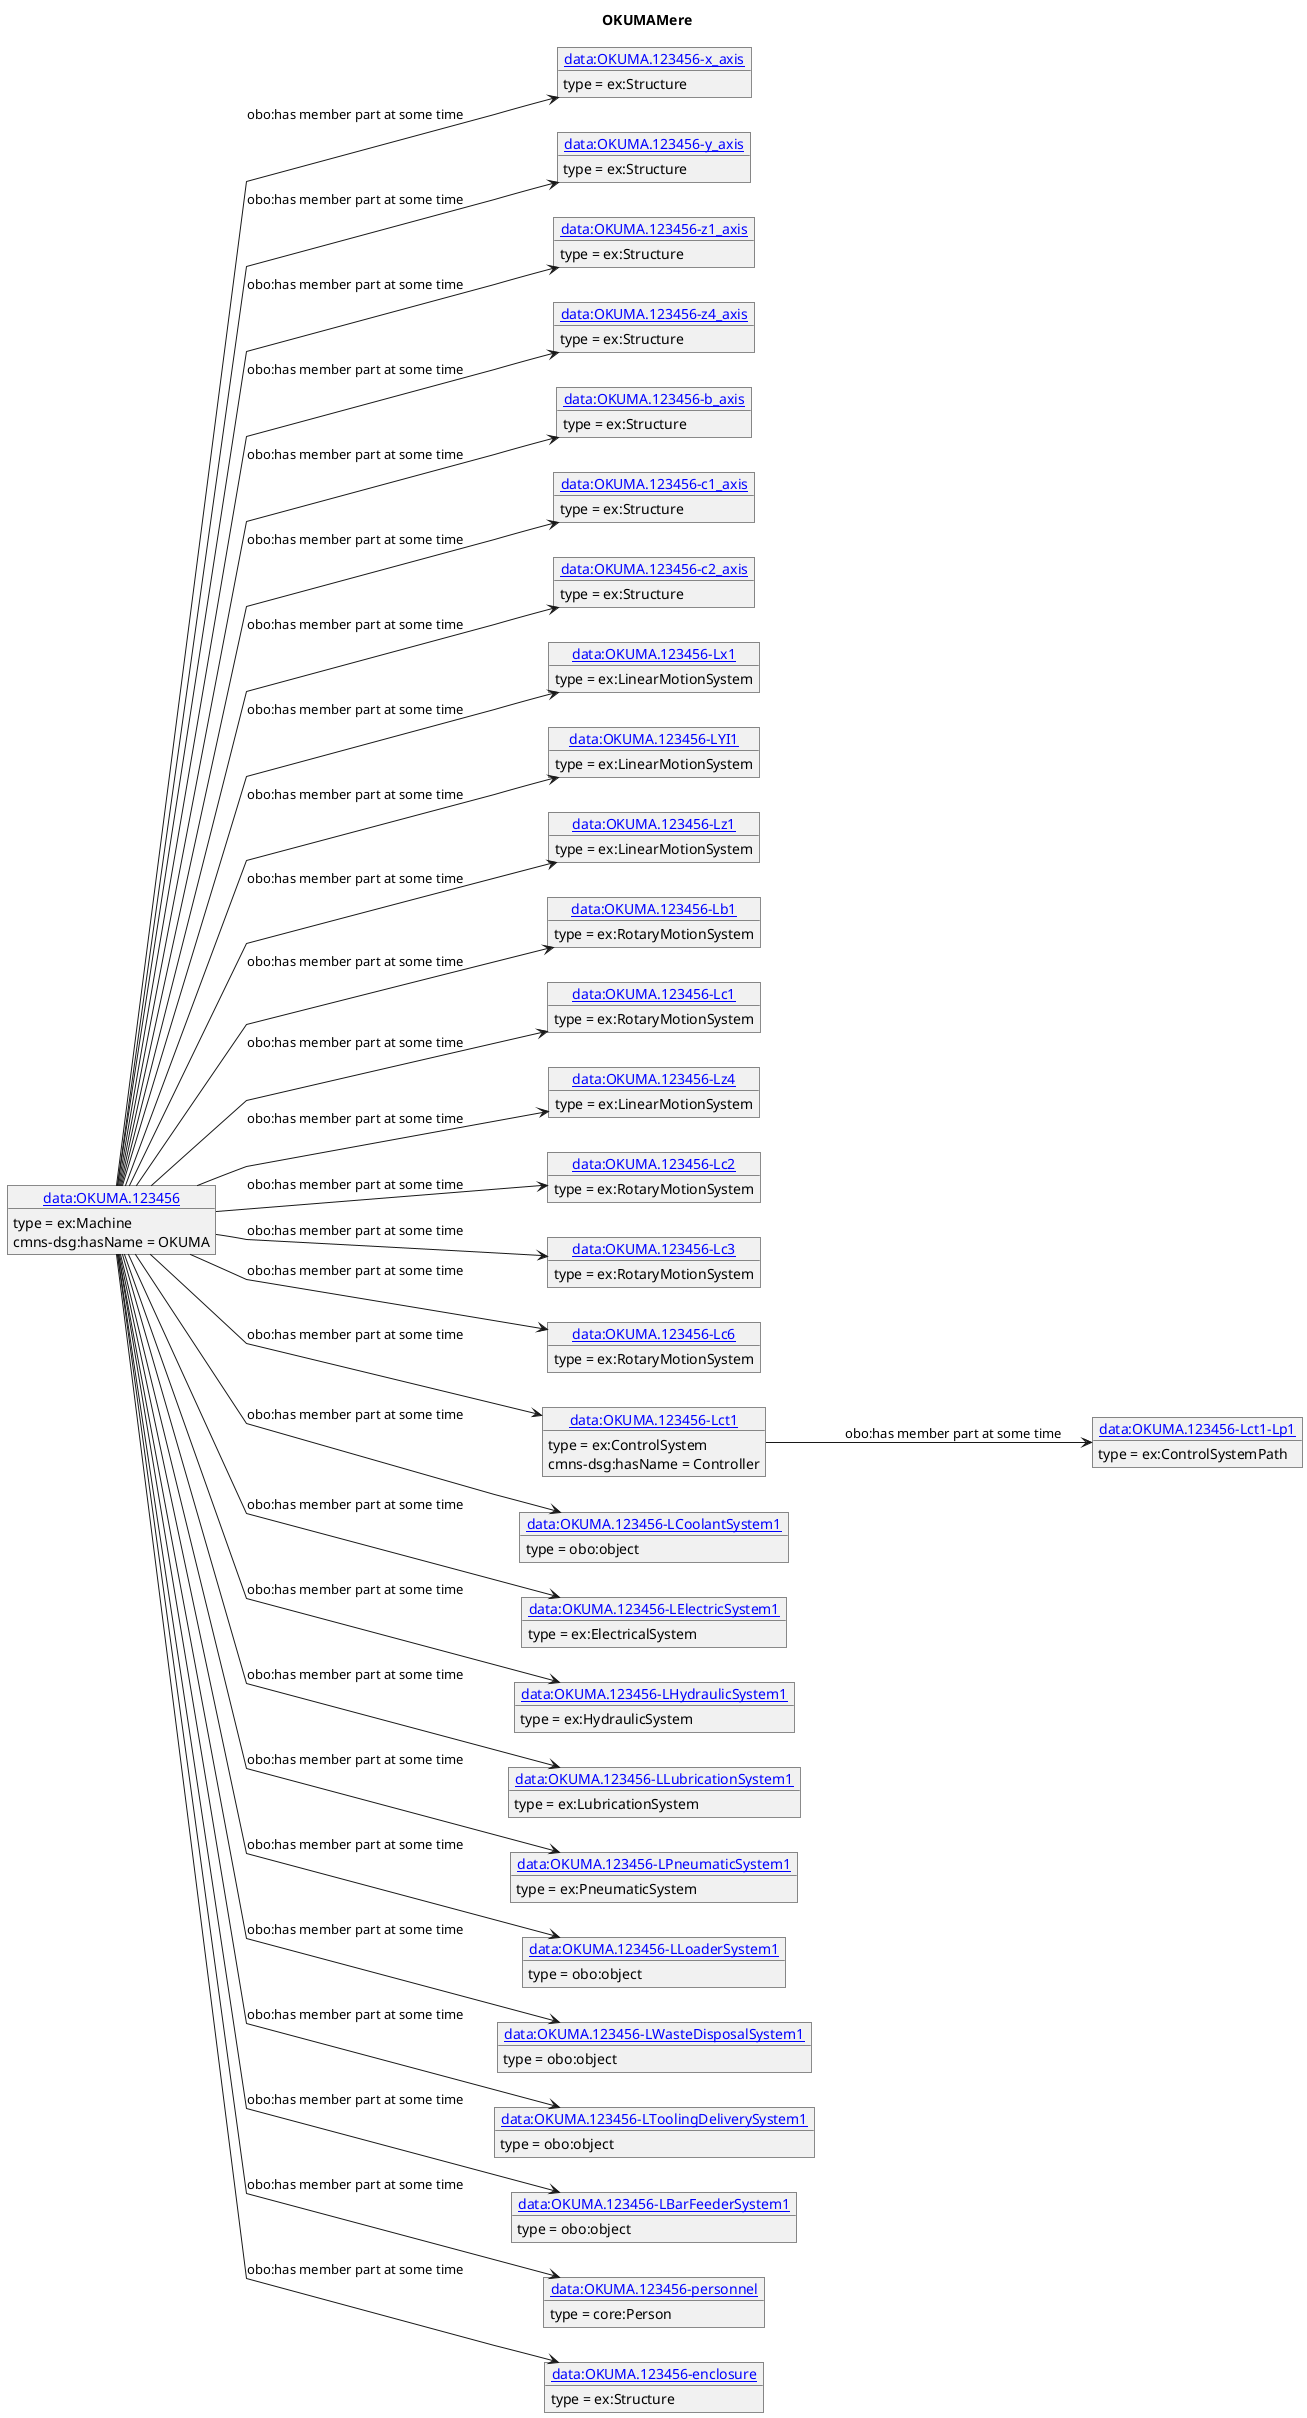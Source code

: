 @startuml
skinparam linetype polyline
left to right direction
title OKUMAMere
object "[[./OKUMA.123456.html data:OKUMA.123456]]" as o1 {
 type = ex:Machine
 }
object "[[./OKUMA.123456-x_axis.html data:OKUMA.123456-x_axis]]" as o2 {
 type = ex:Structure
 }
object "[[./OKUMA.123456-y_axis.html data:OKUMA.123456-y_axis]]" as o3 {
 type = ex:Structure
 }
object "[[./OKUMA.123456-z1_axis.html data:OKUMA.123456-z1_axis]]" as o4 {
 type = ex:Structure
 }
object "[[./OKUMA.123456-z4_axis.html data:OKUMA.123456-z4_axis]]" as o5 {
 type = ex:Structure
 }
object "[[./OKUMA.123456-b_axis.html data:OKUMA.123456-b_axis]]" as o6 {
 type = ex:Structure
 }
object "[[./OKUMA.123456-c1_axis.html data:OKUMA.123456-c1_axis]]" as o7 {
 type = ex:Structure
 }
object "[[./OKUMA.123456-c2_axis.html data:OKUMA.123456-c2_axis]]" as o8 {
 type = ex:Structure
 }
object "[[./OKUMA.123456-Lx1.html data:OKUMA.123456-Lx1]]" as o9 {
 type = ex:LinearMotionSystem
 }
object "[[./OKUMA.123456-LYI1.html data:OKUMA.123456-LYI1]]" as o10 {
 type = ex:LinearMotionSystem
 }
object "[[./OKUMA.123456-Lz1.html data:OKUMA.123456-Lz1]]" as o11 {
 type = ex:LinearMotionSystem
 }
object "[[./OKUMA.123456-Lb1.html data:OKUMA.123456-Lb1]]" as o12 {
 type = ex:RotaryMotionSystem
 }
object "[[./OKUMA.123456-Lc1.html data:OKUMA.123456-Lc1]]" as o13 {
 type = ex:RotaryMotionSystem
 }
object "[[./OKUMA.123456-Lz4.html data:OKUMA.123456-Lz4]]" as o14 {
 type = ex:LinearMotionSystem
 }
object "[[./OKUMA.123456-Lc2.html data:OKUMA.123456-Lc2]]" as o15 {
 type = ex:RotaryMotionSystem
 }
object "[[./OKUMA.123456-Lc3.html data:OKUMA.123456-Lc3]]" as o16 {
 type = ex:RotaryMotionSystem
 }
object "[[./OKUMA.123456-Lc6.html data:OKUMA.123456-Lc6]]" as o17 {
 type = ex:RotaryMotionSystem
 }
object "[[./OKUMA.123456-Lct1.html data:OKUMA.123456-Lct1]]" as o18 {
 type = ex:ControlSystem
 }
object "[[./OKUMA.123456-LCoolantSystem1.html data:OKUMA.123456-LCoolantSystem1]]" as o19 {
 type = obo:object
 }
object "[[./OKUMA.123456-LElectricSystem1.html data:OKUMA.123456-LElectricSystem1]]" as o20 {
 type = ex:ElectricalSystem
 }
object "[[./OKUMA.123456-LHydraulicSystem1.html data:OKUMA.123456-LHydraulicSystem1]]" as o21 {
 type = ex:HydraulicSystem
 }
object "[[./OKUMA.123456-LLubricationSystem1.html data:OKUMA.123456-LLubricationSystem1]]" as o22 {
 type = ex:LubricationSystem
 }
object "[[./OKUMA.123456-LPneumaticSystem1.html data:OKUMA.123456-LPneumaticSystem1]]" as o23 {
 type = ex:PneumaticSystem
 }
object "[[./OKUMA.123456-LLoaderSystem1.html data:OKUMA.123456-LLoaderSystem1]]" as o24 {
 type = obo:object
 }
object "[[./OKUMA.123456-LWasteDisposalSystem1.html data:OKUMA.123456-LWasteDisposalSystem1]]" as o25 {
 type = obo:object
 }
object "[[./OKUMA.123456-LToolingDeliverySystem1.html data:OKUMA.123456-LToolingDeliverySystem1]]" as o26 {
 type = obo:object
 }
object "[[./OKUMA.123456-LBarFeederSystem1.html data:OKUMA.123456-LBarFeederSystem1]]" as o27 {
 type = obo:object
 }
object "[[./OKUMA.123456-personnel.html data:OKUMA.123456-personnel]]" as o28 {
 type = core:Person
 }
object "[[./OKUMA.123456-enclosure.html data:OKUMA.123456-enclosure]]" as o29 {
 type = ex:Structure
 }
object "[[./OKUMA.123456-Lct1-Lp1.html data:OKUMA.123456-Lct1-Lp1]]" as o30 {
 type = ex:ControlSystemPath
 }
o1 --> o2 : obo:has member part at some time
o1 : cmns-dsg:hasName = OKUMA
o1 --> o3 : obo:has member part at some time
o1 --> o4 : obo:has member part at some time
o1 --> o5 : obo:has member part at some time
o1 --> o6 : obo:has member part at some time
o1 --> o7 : obo:has member part at some time
o1 --> o8 : obo:has member part at some time
o1 --> o9 : obo:has member part at some time
o1 --> o10 : obo:has member part at some time
o1 --> o11 : obo:has member part at some time
o1 --> o12 : obo:has member part at some time
o1 --> o13 : obo:has member part at some time
o1 --> o14 : obo:has member part at some time
o1 --> o15 : obo:has member part at some time
o1 --> o16 : obo:has member part at some time
o1 --> o17 : obo:has member part at some time
o1 --> o18 : obo:has member part at some time
o1 --> o19 : obo:has member part at some time
o1 --> o20 : obo:has member part at some time
o1 --> o21 : obo:has member part at some time
o1 --> o22 : obo:has member part at some time
o1 --> o23 : obo:has member part at some time
o1 --> o24 : obo:has member part at some time
o1 --> o25 : obo:has member part at some time
o1 --> o26 : obo:has member part at some time
o1 --> o27 : obo:has member part at some time
o1 --> o28 : obo:has member part at some time
o1 --> o29 : obo:has member part at some time
o18 --> o30 : obo:has member part at some time
o18 : cmns-dsg:hasName = Controller
@enduml
